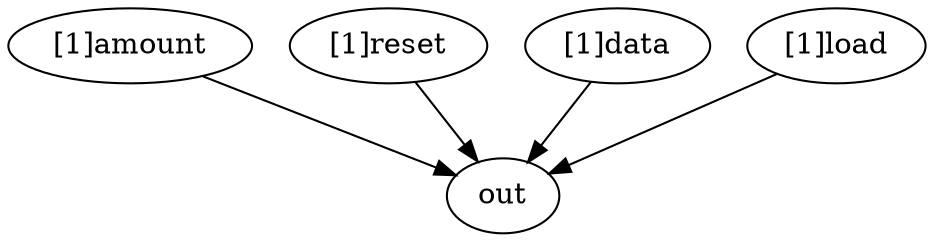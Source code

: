 strict digraph "" {
	"[1]amount"	[complexity=1,
		importance=3.99999463129,
		rank=3.99999463129];
	out	[complexity=0,
		importance=0.428570815005,
		rank=0.0];
	"[1]amount" -> out;
	"[1]reset"	[complexity=1,
		importance=4.8571362613,
		rank=4.8571362613];
	"[1]reset" -> out;
	"[1]data"	[complexity=2,
		importance=0.571428111254,
		rank=0.285714055627];
	"[1]data" -> out;
	"[1]load"	[complexity=1,
		importance=4.4285654463,
		rank=4.4285654463];
	"[1]load" -> out;
}

